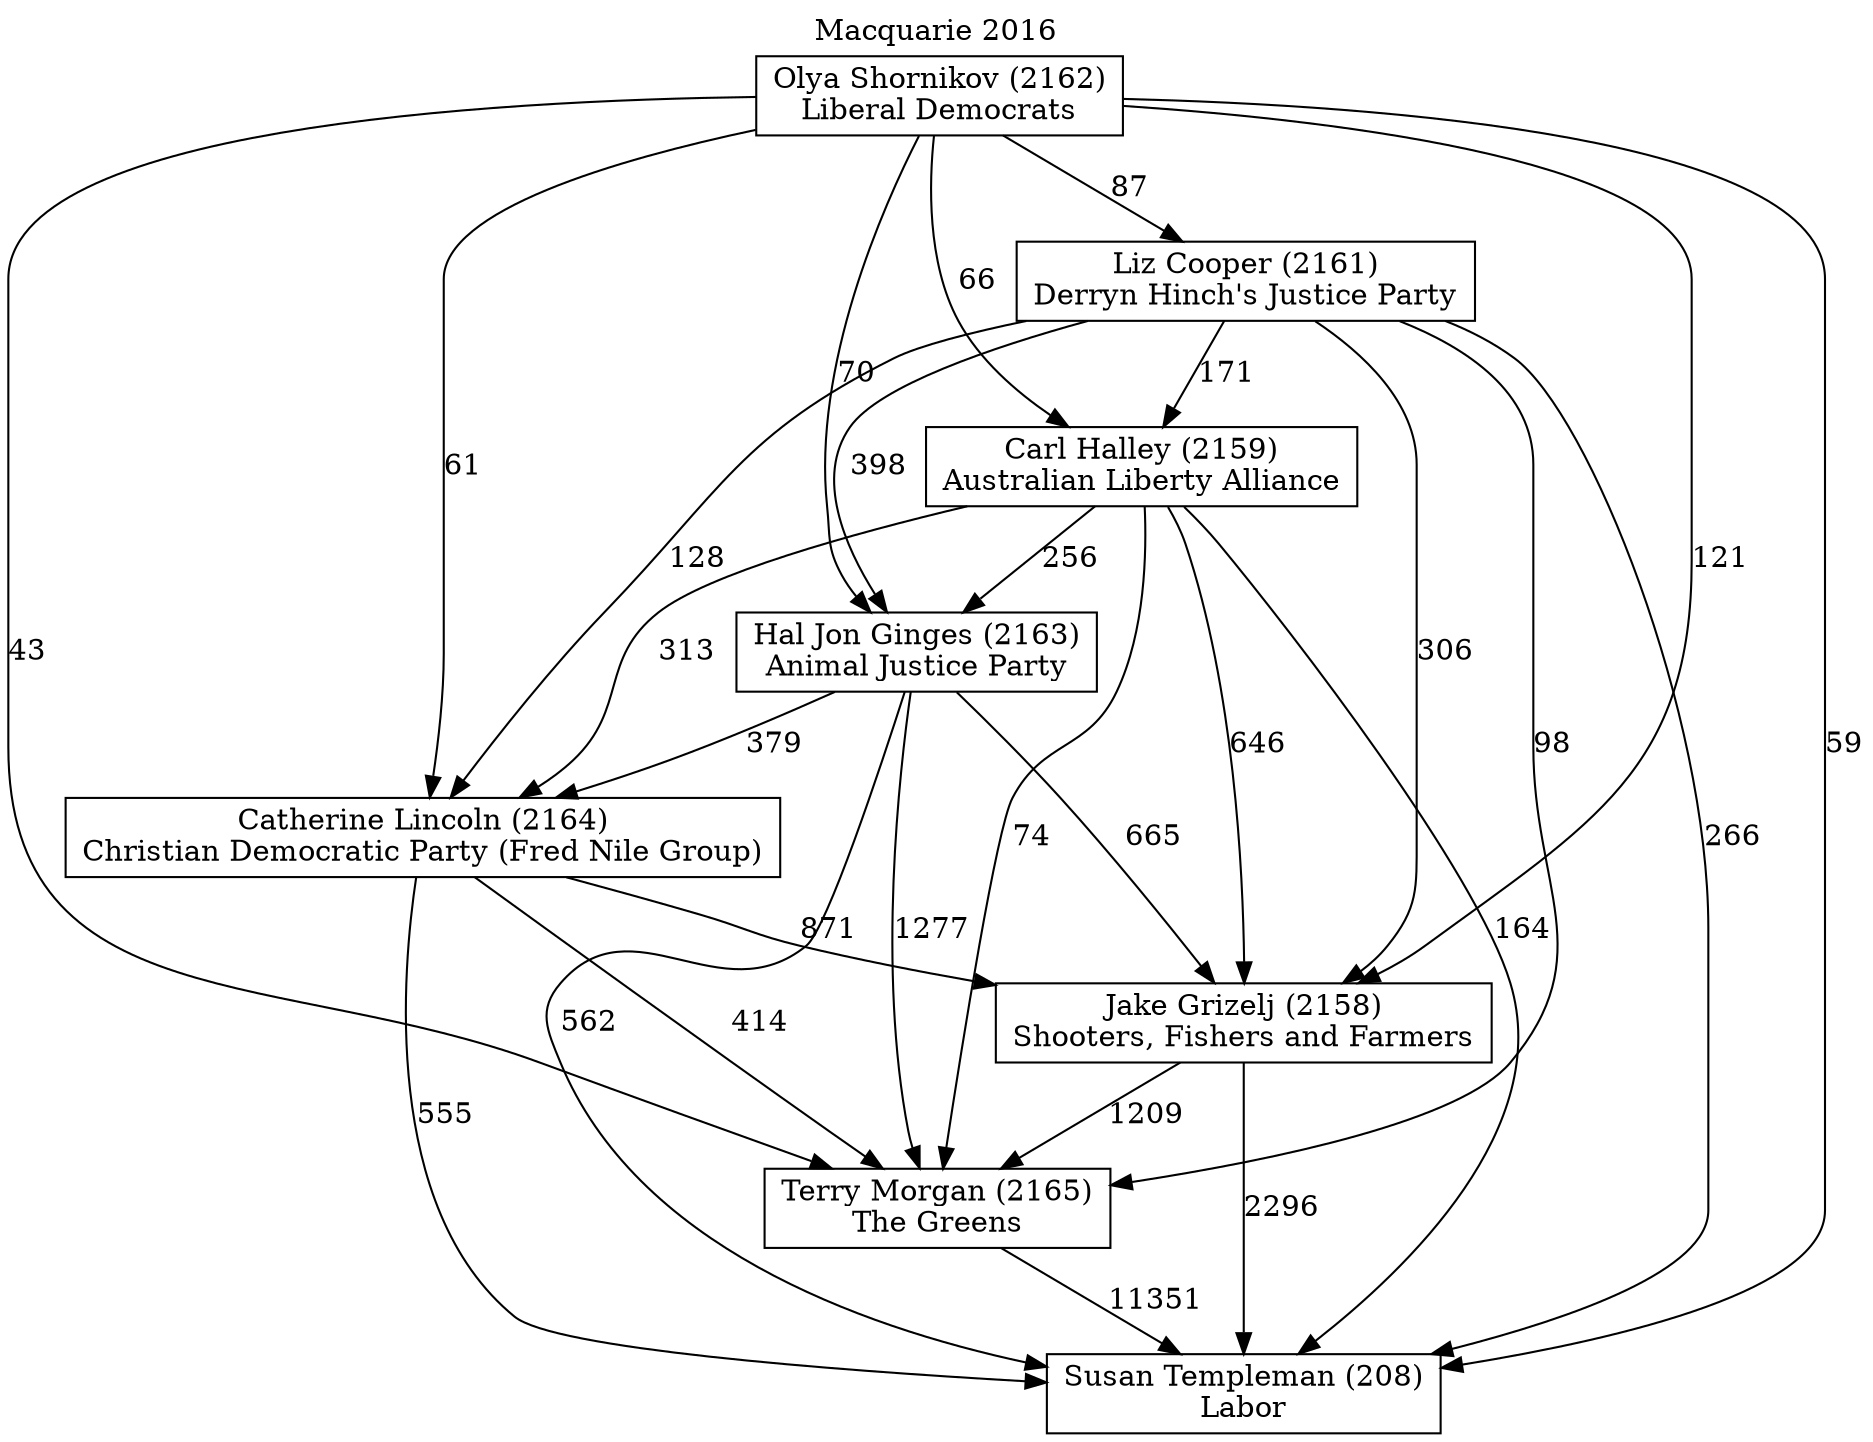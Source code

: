 // House preference flow
digraph "Susan Templeman (208)_Macquarie_2016" {
	graph [label="Macquarie 2016" labelloc=t mclimit=10]
	node [shape=box]
	"Susan Templeman (208)" [label="Susan Templeman (208)
Labor"]
	"Terry Morgan (2165)" [label="Terry Morgan (2165)
The Greens"]
	"Jake Grizelj (2158)" [label="Jake Grizelj (2158)
Shooters, Fishers and Farmers"]
	"Catherine Lincoln (2164)" [label="Catherine Lincoln (2164)
Christian Democratic Party (Fred Nile Group)"]
	"Hal Jon Ginges (2163)" [label="Hal Jon Ginges (2163)
Animal Justice Party"]
	"Carl Halley (2159)" [label="Carl Halley (2159)
Australian Liberty Alliance"]
	"Liz Cooper (2161)" [label="Liz Cooper (2161)
Derryn Hinch's Justice Party"]
	"Olya Shornikov (2162)" [label="Olya Shornikov (2162)
Liberal Democrats"]
	"Terry Morgan (2165)" -> "Susan Templeman (208)" [label=11351]
	"Jake Grizelj (2158)" -> "Terry Morgan (2165)" [label=1209]
	"Catherine Lincoln (2164)" -> "Jake Grizelj (2158)" [label=871]
	"Hal Jon Ginges (2163)" -> "Catherine Lincoln (2164)" [label=379]
	"Carl Halley (2159)" -> "Hal Jon Ginges (2163)" [label=256]
	"Liz Cooper (2161)" -> "Carl Halley (2159)" [label=171]
	"Olya Shornikov (2162)" -> "Liz Cooper (2161)" [label=87]
	"Jake Grizelj (2158)" -> "Susan Templeman (208)" [label=2296]
	"Catherine Lincoln (2164)" -> "Susan Templeman (208)" [label=555]
	"Hal Jon Ginges (2163)" -> "Susan Templeman (208)" [label=562]
	"Carl Halley (2159)" -> "Susan Templeman (208)" [label=164]
	"Liz Cooper (2161)" -> "Susan Templeman (208)" [label=266]
	"Olya Shornikov (2162)" -> "Susan Templeman (208)" [label=59]
	"Olya Shornikov (2162)" -> "Carl Halley (2159)" [label=66]
	"Liz Cooper (2161)" -> "Hal Jon Ginges (2163)" [label=398]
	"Olya Shornikov (2162)" -> "Hal Jon Ginges (2163)" [label=70]
	"Carl Halley (2159)" -> "Catherine Lincoln (2164)" [label=313]
	"Liz Cooper (2161)" -> "Catherine Lincoln (2164)" [label=128]
	"Olya Shornikov (2162)" -> "Catherine Lincoln (2164)" [label=61]
	"Hal Jon Ginges (2163)" -> "Jake Grizelj (2158)" [label=665]
	"Carl Halley (2159)" -> "Jake Grizelj (2158)" [label=646]
	"Liz Cooper (2161)" -> "Jake Grizelj (2158)" [label=306]
	"Olya Shornikov (2162)" -> "Jake Grizelj (2158)" [label=121]
	"Catherine Lincoln (2164)" -> "Terry Morgan (2165)" [label=414]
	"Hal Jon Ginges (2163)" -> "Terry Morgan (2165)" [label=1277]
	"Carl Halley (2159)" -> "Terry Morgan (2165)" [label=74]
	"Liz Cooper (2161)" -> "Terry Morgan (2165)" [label=98]
	"Olya Shornikov (2162)" -> "Terry Morgan (2165)" [label=43]
}
